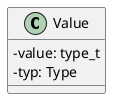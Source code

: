@startuml
skinparam classAttributeIconSize 0
skinparam groupInheritance 3


class Value {
  -value: type_t
  -typ: Type
}
@enduml
